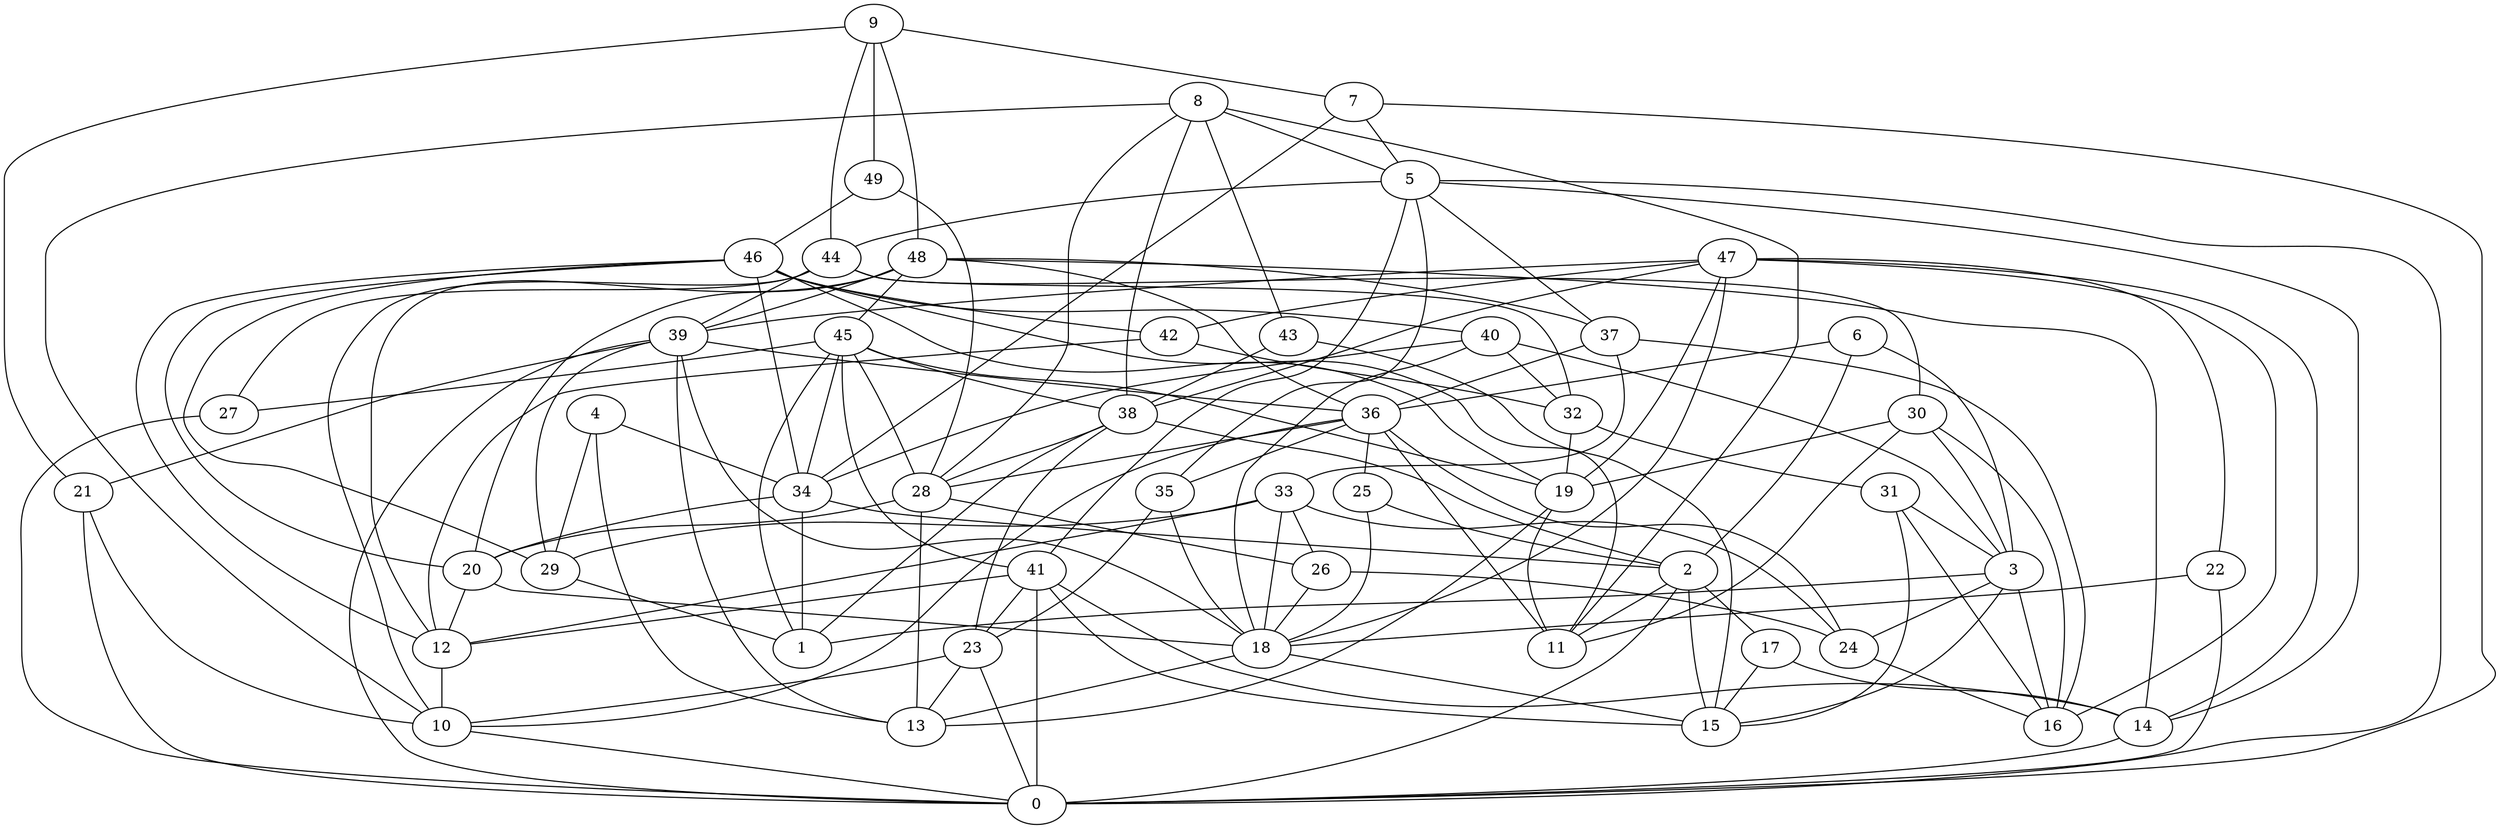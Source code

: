 digraph GG_graph {

subgraph G_graph {
edge [color = black]
"31" -> "3" [dir = none]
"31" -> "16" [dir = none]
"22" -> "18" [dir = none]
"22" -> "0" [dir = none]
"5" -> "35" [dir = none]
"5" -> "0" [dir = none]
"5" -> "37" [dir = none]
"5" -> "44" [dir = none]
"5" -> "14" [dir = none]
"5" -> "41" [dir = none]
"8" -> "11" [dir = none]
"8" -> "43" [dir = none]
"8" -> "38" [dir = none]
"8" -> "5" [dir = none]
"8" -> "10" [dir = none]
"8" -> "28" [dir = none]
"48" -> "20" [dir = none]
"48" -> "39" [dir = none]
"48" -> "14" [dir = none]
"48" -> "36" [dir = none]
"48" -> "37" [dir = none]
"48" -> "45" [dir = none]
"48" -> "12" [dir = none]
"37" -> "36" [dir = none]
"37" -> "33" [dir = none]
"37" -> "16" [dir = none]
"20" -> "12" [dir = none]
"20" -> "18" [dir = none]
"19" -> "13" [dir = none]
"19" -> "11" [dir = none]
"12" -> "10" [dir = none]
"44" -> "10" [dir = none]
"44" -> "39" [dir = none]
"44" -> "30" [dir = none]
"44" -> "32" [dir = none]
"44" -> "27" [dir = none]
"41" -> "23" [dir = none]
"41" -> "12" [dir = none]
"41" -> "14" [dir = none]
"41" -> "15" [dir = none]
"41" -> "0" [dir = none]
"28" -> "13" [dir = none]
"28" -> "20" [dir = none]
"28" -> "26" [dir = none]
"18" -> "13" [dir = none]
"18" -> "15" [dir = none]
"24" -> "16" [dir = none]
"46" -> "19" [dir = none]
"46" -> "42" [dir = none]
"46" -> "12" [dir = none]
"46" -> "29" [dir = none]
"46" -> "40" [dir = none]
"46" -> "20" [dir = none]
"46" -> "11" [dir = none]
"32" -> "31" [dir = none]
"32" -> "19" [dir = none]
"26" -> "18" [dir = none]
"26" -> "24" [dir = none]
"25" -> "18" [dir = none]
"25" -> "2" [dir = none]
"2" -> "0" [dir = none]
"2" -> "15" [dir = none]
"2" -> "17" [dir = none]
"2" -> "11" [dir = none]
"43" -> "38" [dir = none]
"43" -> "15" [dir = none]
"36" -> "10" [dir = none]
"36" -> "25" [dir = none]
"36" -> "24" [dir = none]
"36" -> "11" [dir = none]
"36" -> "28" [dir = none]
"36" -> "35" [dir = none]
"29" -> "1" [dir = none]
"39" -> "18" [dir = none]
"39" -> "36" [dir = none]
"39" -> "0" [dir = none]
"39" -> "29" [dir = none]
"39" -> "13" [dir = none]
"39" -> "21" [dir = none]
"14" -> "0" [dir = none]
"34" -> "2" [dir = none]
"34" -> "20" [dir = none]
"34" -> "1" [dir = none]
"38" -> "1" [dir = none]
"38" -> "23" [dir = none]
"38" -> "2" [dir = none]
"38" -> "28" [dir = none]
"45" -> "1" [dir = none]
"45" -> "41" [dir = none]
"45" -> "27" [dir = none]
"45" -> "28" [dir = none]
"45" -> "38" [dir = none]
"45" -> "34" [dir = none]
"45" -> "19" [dir = none]
"30" -> "3" [dir = none]
"30" -> "11" [dir = none]
"30" -> "16" [dir = none]
"30" -> "19" [dir = none]
"3" -> "1" [dir = none]
"3" -> "24" [dir = none]
"3" -> "16" [dir = none]
"3" -> "15" [dir = none]
"6" -> "36" [dir = none]
"6" -> "2" [dir = none]
"6" -> "3" [dir = none]
"27" -> "0" [dir = none]
"35" -> "18" [dir = none]
"35" -> "23" [dir = none]
"47" -> "38" [dir = none]
"47" -> "16" [dir = none]
"47" -> "19" [dir = none]
"47" -> "18" [dir = none]
"47" -> "42" [dir = none]
"47" -> "22" [dir = none]
"47" -> "39" [dir = none]
"47" -> "14" [dir = none]
"40" -> "34" [dir = none]
"40" -> "18" [dir = none]
"40" -> "32" [dir = none]
"17" -> "14" [dir = none]
"17" -> "15" [dir = none]
"9" -> "44" [dir = none]
"9" -> "7" [dir = none]
"9" -> "49" [dir = none]
"9" -> "48" [dir = none]
"9" -> "21" [dir = none]
"7" -> "0" [dir = none]
"7" -> "34" [dir = none]
"7" -> "5" [dir = none]
"10" -> "0" [dir = none]
"49" -> "28" [dir = none]
"49" -> "46" [dir = none]
"42" -> "32" [dir = none]
"42" -> "12" [dir = none]
"23" -> "13" [dir = none]
"23" -> "10" [dir = none]
"23" -> "0" [dir = none]
"21" -> "0" [dir = none]
"21" -> "10" [dir = none]
"4" -> "13" [dir = none]
"4" -> "34" [dir = none]
"4" -> "29" [dir = none]
"33" -> "26" [dir = none]
"33" -> "18" [dir = none]
"33" -> "12" [dir = none]
"33" -> "24" [dir = none]
"33" -> "29" [dir = none]
"40" -> "3" [dir = none]
"46" -> "34" [dir = none]
"31" -> "15" [dir = none]
}

}
